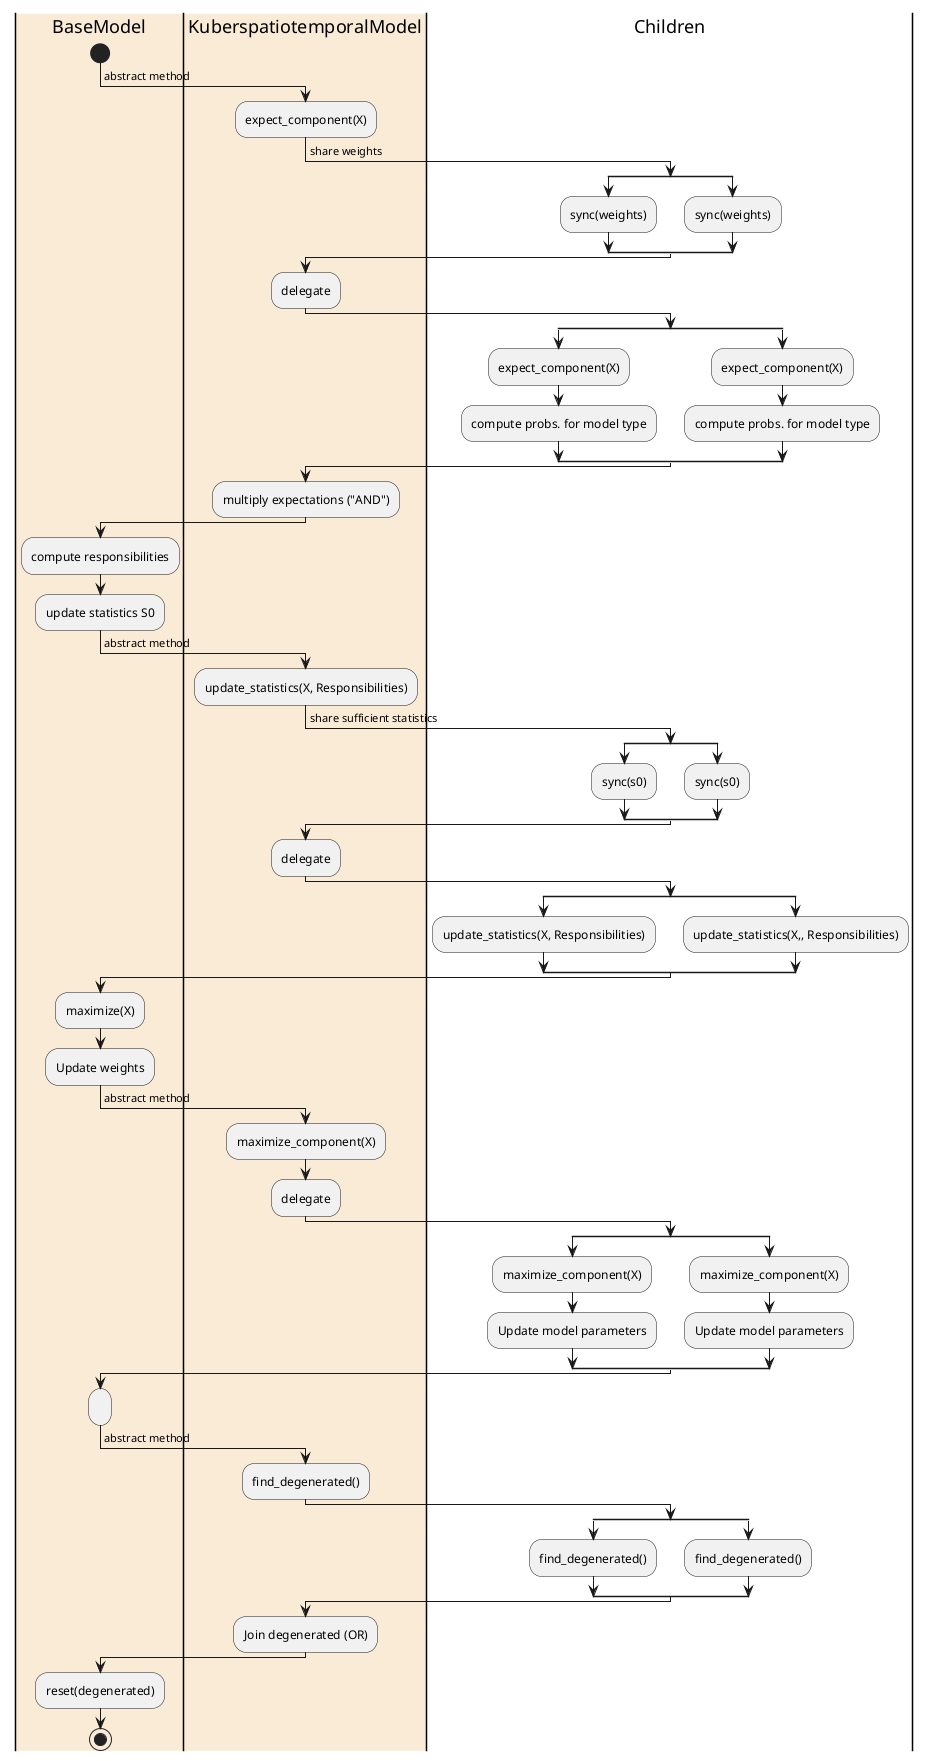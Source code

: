 @startuml
|#AntiqueWhite|BaseModel|
start
->         abstract method;
|#AntiqueWhite|KuberspatiotemporalModel|
:expect_component(X);
-> share weights;
split
|Children|
:sync(weights);
split again
:sync(weights);
end split
|#AntiqueWhite|KuberspatiotemporalModel|
:delegate;
split
|Children|
:expect_component(X);
:compute probs. for model type;
split again
:expect_component(X);
:compute probs. for model type;
end split
|#AntiqueWhite|KuberspatiotemporalModel|
:multiply expectations ("AND");
|BaseModel|
:compute responsibilities;
:update statistics S0;
-> abstract method;
|#AntiqueWhite|KuberspatiotemporalModel|
:update_statistics(X, Responsibilities);
-> share sufficient statistics;
split
|Children|
:sync(s0);
split again
:sync(s0);
end split
|#AntiqueWhite|KuberspatiotemporalModel|
:delegate;
split
|Children|
:update_statistics(X, Responsibilities);
split again
:update_statistics(X,, Responsibilities);
end split
|BaseModel|
:maximize(X);
:Update weights;
-> abstract method;

|#AntiqueWhite|KuberspatiotemporalModel|
:maximize_component(X);

|#AntiqueWhite|KuberspatiotemporalModel|
:delegate;
split
|Children|
:maximize_component(X);
:Update model parameters;
split again
:maximize_component(X);
:Update model parameters;
end split
|BaseModel|
:;
|#AntiqueWhite|KuberspatiotemporalModel|
-> abstract method;
:find_degenerated();
split
|Children|
:find_degenerated();
split again
:find_degenerated();
end split
|#AntiqueWhite|KuberspatiotemporalModel|
:Join degenerated (OR);
|BaseModel|
:reset(degenerated);
stop
@enduml